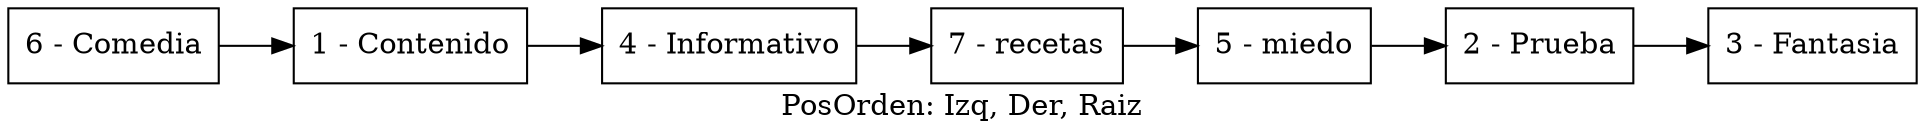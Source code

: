 digraph G {rankdir=LR;label="PosOrden: Izq, Der, Raiz";node[shape=box];
nodo6 [ label ="6 - Comedia"];
nodo1 [ label ="1 - Contenido"];
nodo4 [ label ="4 - Informativo"];
nodo7 [ label ="7 - recetas"];
nodo5 [ label ="5 - miedo"];
nodo2 [ label ="2 - Prueba"];
nodo3 [ label ="3 - Fantasia"];
nodo6-> nodo1
nodo1-> nodo4
nodo4-> nodo7
nodo7-> nodo5
nodo5-> nodo2
nodo2-> nodo3
}